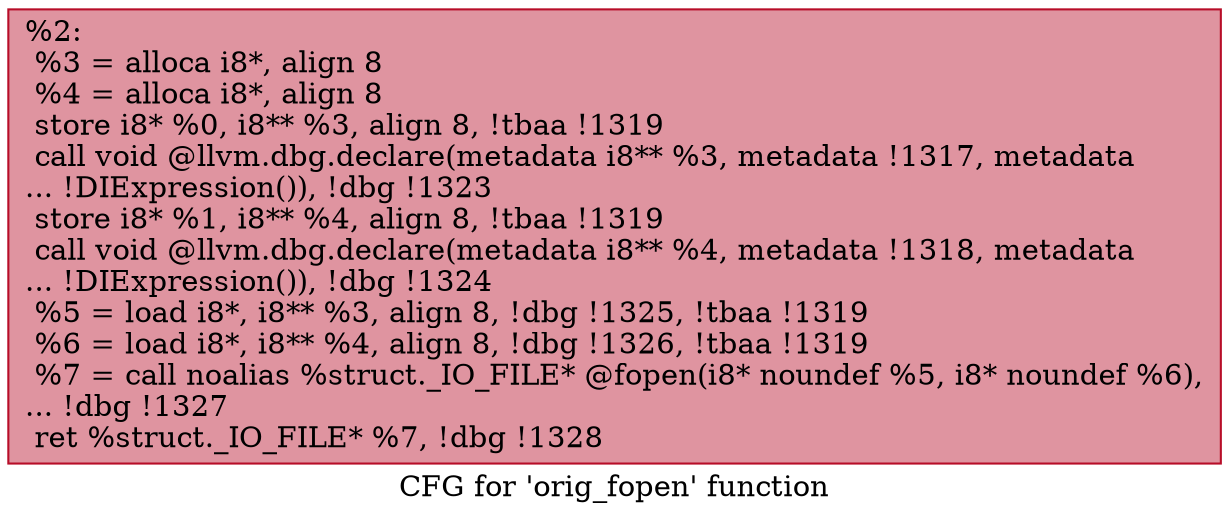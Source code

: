 digraph "CFG for 'orig_fopen' function" {
	label="CFG for 'orig_fopen' function";

	Node0x2769890 [shape=record,color="#b70d28ff", style=filled, fillcolor="#b70d2870",label="{%2:\l  %3 = alloca i8*, align 8\l  %4 = alloca i8*, align 8\l  store i8* %0, i8** %3, align 8, !tbaa !1319\l  call void @llvm.dbg.declare(metadata i8** %3, metadata !1317, metadata\l... !DIExpression()), !dbg !1323\l  store i8* %1, i8** %4, align 8, !tbaa !1319\l  call void @llvm.dbg.declare(metadata i8** %4, metadata !1318, metadata\l... !DIExpression()), !dbg !1324\l  %5 = load i8*, i8** %3, align 8, !dbg !1325, !tbaa !1319\l  %6 = load i8*, i8** %4, align 8, !dbg !1326, !tbaa !1319\l  %7 = call noalias %struct._IO_FILE* @fopen(i8* noundef %5, i8* noundef %6),\l... !dbg !1327\l  ret %struct._IO_FILE* %7, !dbg !1328\l}"];
}
